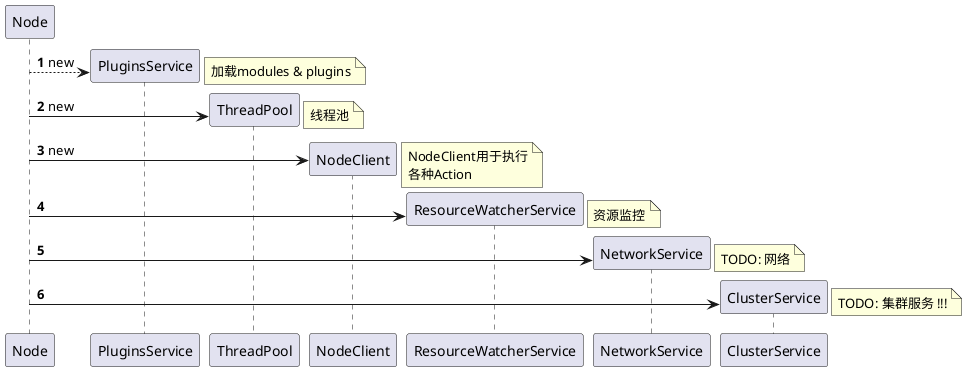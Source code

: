 @startuml
participant Node
participant PluginsService
participant ThreadPool
participant NodeClient
participant ResourceWatcherService
participant NetworkService
autonumber
create PluginsService
Node --> PluginsService: new
        note right
        加载modules & plugins
        end note
create ThreadPool
Node -> ThreadPool: new
    note right
    线程池
    end note
create NodeClient
Node -> NodeClient: new
    note right
    NodeClient用于执行
    各种Action
    end note
create ResourceWatcherService
Node -> ResourceWatcherService
    note right
    资源监控
    end note
create NetworkService
Node -> NetworkService
    note right
    TODO: 网络
    end note
create ClusterService
Node -> ClusterService
    note right
    TODO: 集群服务 !!!
    end note
@enduml


创建NodeClient        new NodeClient()
创建各种Modules和Services
创建RestController    actionModule.getRestController()
